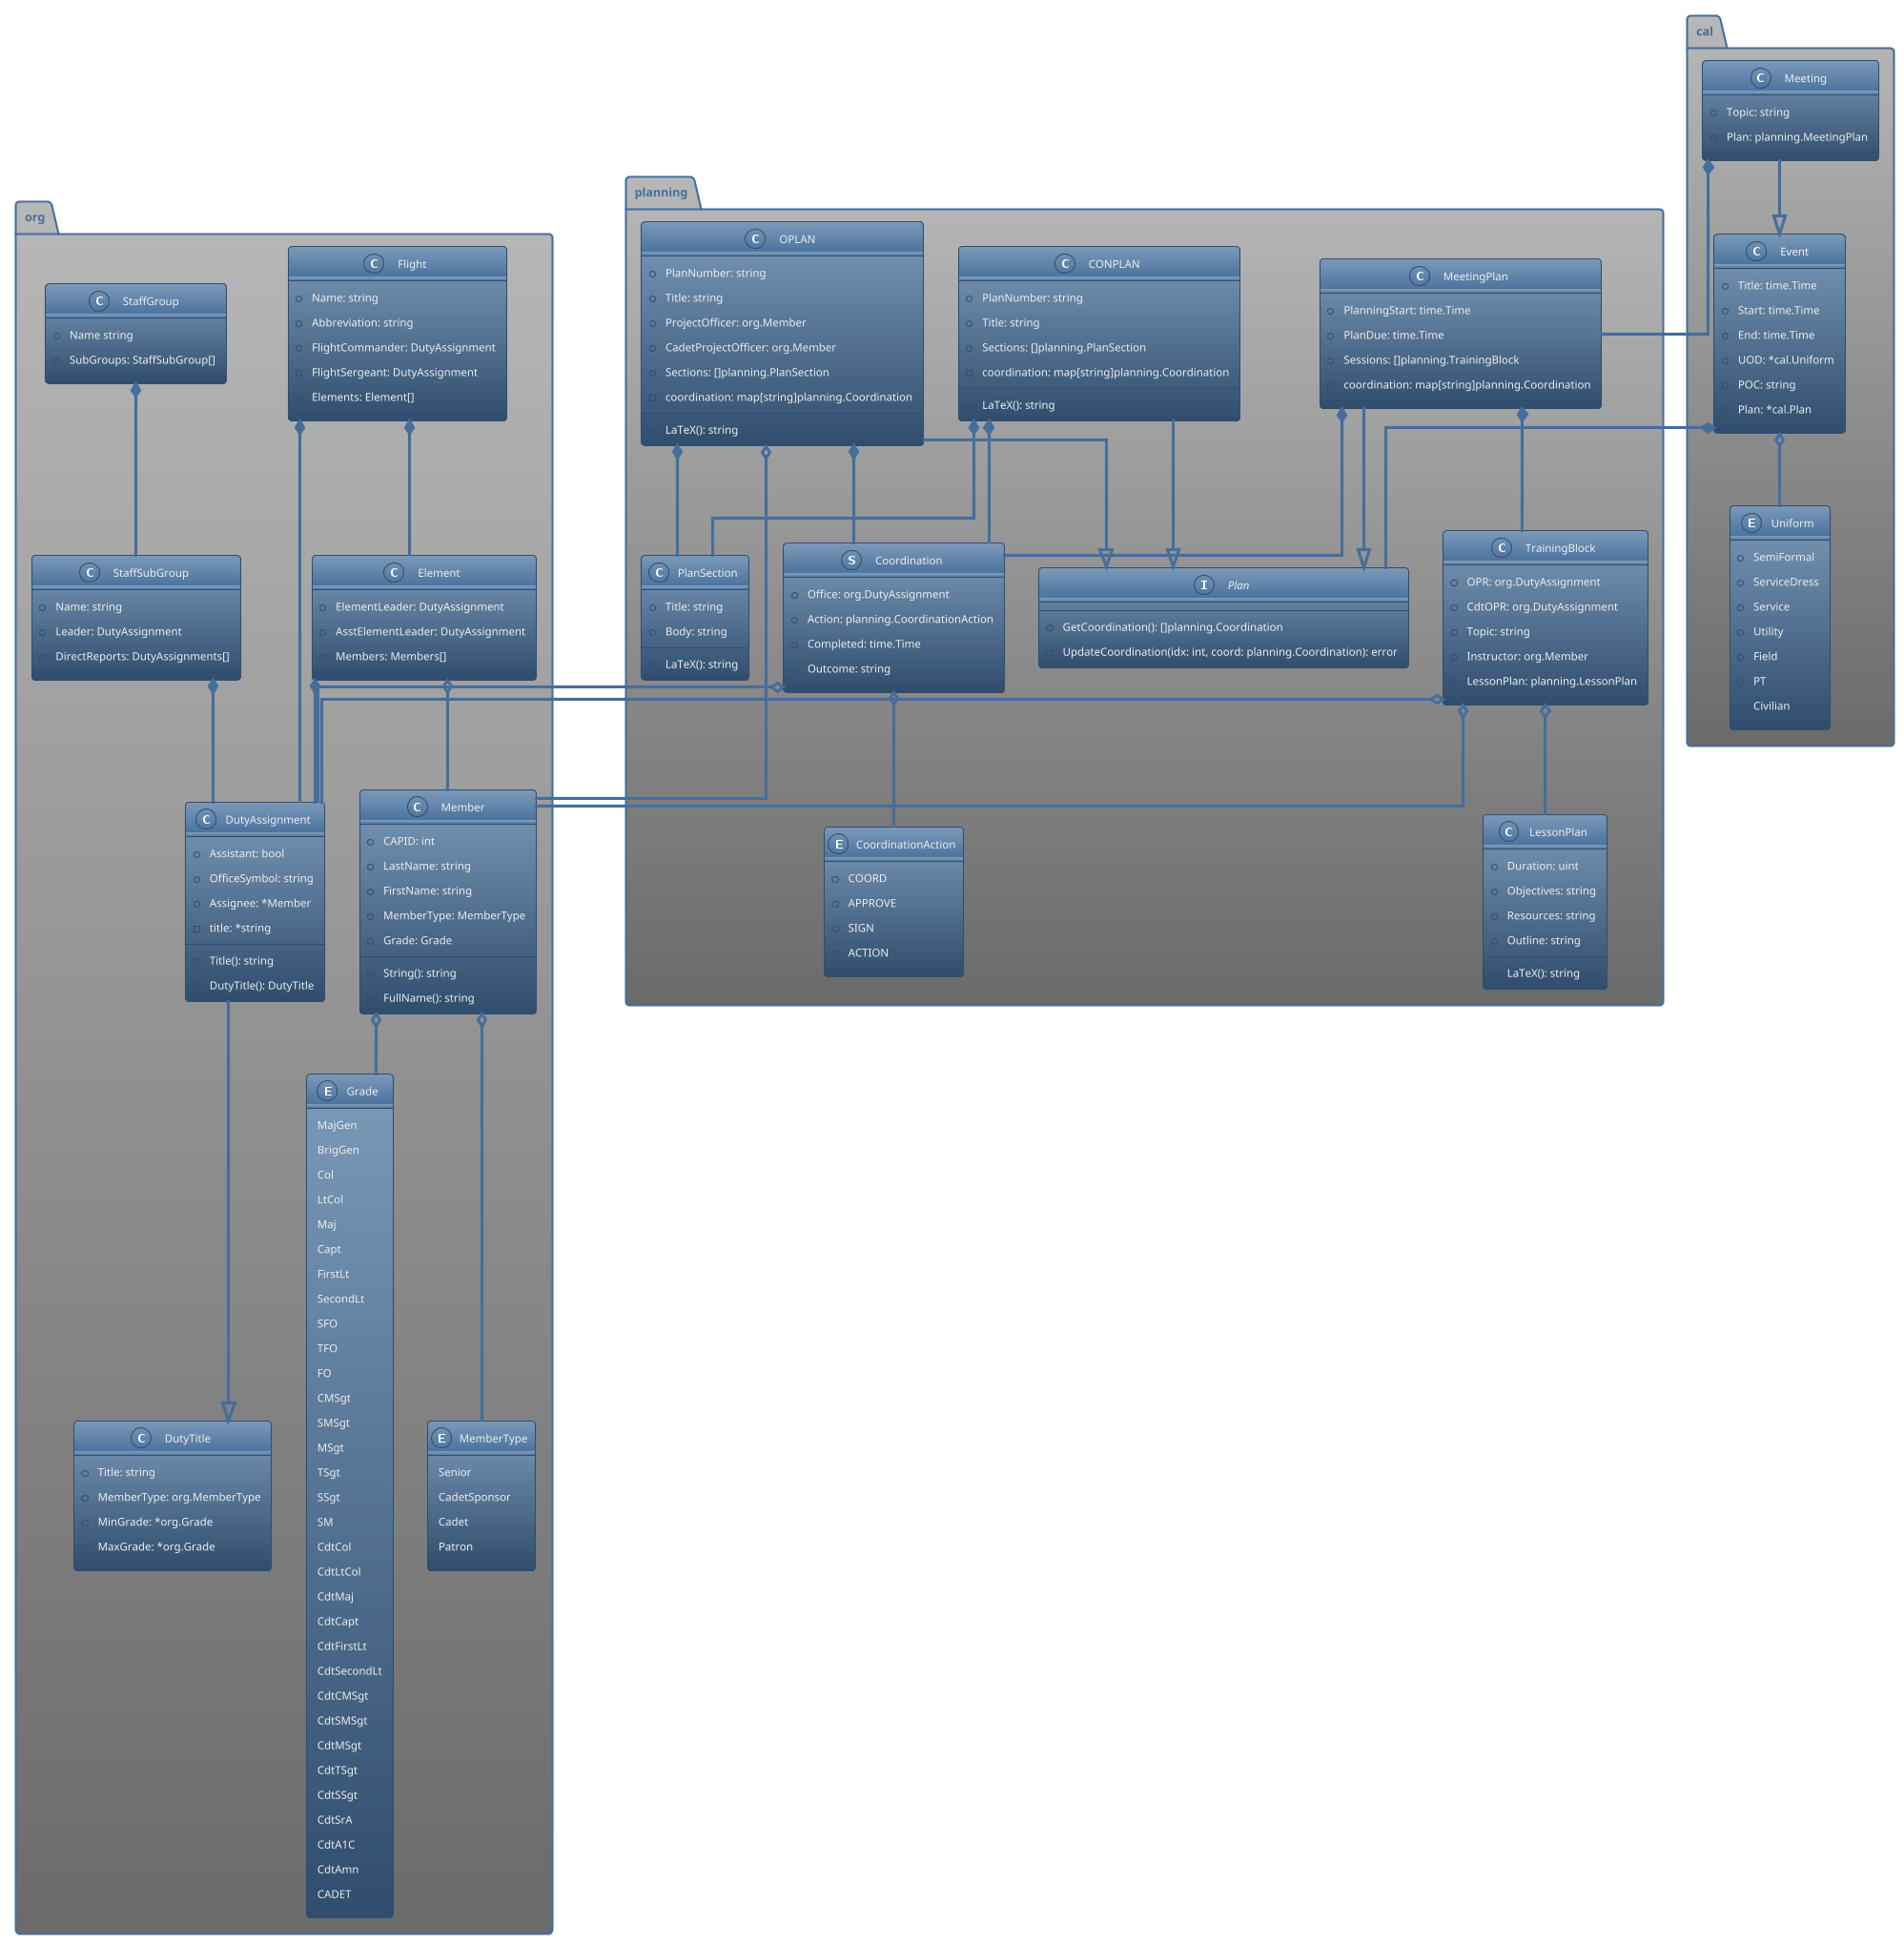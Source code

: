 @startuml
!theme spacelab
skinparam linetype ortho

/'
    Org Package

    This package is the core pkg model.
'/
enum org.Grade {
    MajGen
    BrigGen
    Col
    LtCol
    Maj
    Capt
    FirstLt
    SecondLt
    SFO
    TFO
    FO
    CMSgt
    SMSgt
    MSgt
    TSgt
    SSgt
    SM
    CdtCol
    CdtLtCol
    CdtMaj
    CdtCapt
    CdtFirstLt
    CdtSecondLt
    CdtCMSgt
    CdtSMSgt
    CdtMSgt
    CdtTSgt
    CdtSSgt
    CdtSrA
    CdtA1C
    CdtAmn
    CADET
}

enum org.MemberType {
    Senior
    CadetSponsor
    Cadet
    Patron
}

class org.DutyTitle {
    +Title: string
    +MemberType: org.MemberType
    +MinGrade: *org.Grade
    +MaxGrade: *org.Grade
}

class org.DutyAssignment {
    +Assistant: bool
    +OfficeSymbol: string
    +Assignee: *Member
    -title: *string
--
    +Title(): string
    +DutyTitle(): DutyTitle
}

class org.Element {
    +ElementLeader: DutyAssignment
    +AsstElementLeader: DutyAssignment
    +Members: Members[]
}

class org.Flight {
    +Name: string
    +Abbreviation: string
    +FlightCommander: DutyAssignment
    +FlightSergeant: DutyAssignment
    +Elements: Element[]
}

class org.Member {
    +CAPID: int
    +LastName: string
    +FirstName: string
    +MemberType: MemberType
    +Grade: Grade
    +String(): string
    +FullName(): string
}

class org.StaffGroup {
    +Name string
    +SubGroups: StaffSubGroup[]
}

class org.StaffSubGroup {
    +Name: string
    +Leader: DutyAssignment
    +DirectReports: DutyAssignments[]
}

org.DutyAssignment --|> org.DutyTitle

org.Element *-- org.DutyAssignment
org.Element o-- org.Member

org.Flight *-- org.DutyAssignment
org.Flight *-- org.Element

org.Member o-- org.MemberType
org.Member o-- org.Grade

org.StaffGroup *-- org.StaffSubGroup

org.StaffSubGroup *-- org.DutyAssignment

/'
    Calendar Package

    Describes events and squadron meetings.
'/

enum cal.Uniform {
    +SemiFormal
    +ServiceDress
    +Service
    +Utility
    +Field
    +PT
    +Civilian
}

class cal.Event {
    +Title: time.Time
    +Start: time.Time
    +End: time.Time
    +UOD: *cal.Uniform
    +POC: string
    +Plan: *cal.Plan
}

class cal.Meeting {
    +Topic: string
    +Plan: planning.MeetingPlan
}

cal.Event o-- cal.Uniform
cal.Event *-- planning.Plan

cal.Meeting --|> cal.Event
cal.Meeting *-- planning.MeetingPlan

/'
    Planning package

    Coordinates planning events.
'/
enum planning.CoordinationAction {
    +COORD
    +APPROVE
    +SIGN
    +ACTION
}

interface planning.Plan {
--
    +GetCoordination(): []planning.Coordination
    +UpdateCoordination(idx: int, coord: planning.Coordination): error
}

struct planning.Coordination {
    +Office: org.DutyAssignment
    +Action: planning.CoordinationAction
    +Completed: time.Time
    +Outcome: string
}

class planning.CONPLAN {
    +PlanNumber: string
    +Title: string
    +Sections: []planning.PlanSection
    -coordination: map[string]planning.Coordination
--
    +LaTeX(): string
}

class planning.LessonPlan {
    +Duration: uint
    +Objectives: string
    +Resources: string
    +Outline: string
--
    +LaTeX(): string
}

class planning.MeetingPlan {
    +PlanningStart: time.Time
    +PlanDue: time.Time
    +Sessions: []planning.TrainingBlock
    -coordination: map[string]planning.Coordination
}

class planning.OPLAN {
    +PlanNumber: string
    +Title: string
    +ProjectOfficer: org.Member
    +CadetProjectOfficer: org.Member
    +Sections: []planning.PlanSection
    -coordination: map[string]planning.Coordination
--
    +LaTeX(): string
}

class planning.PlanSection {
    +Title: string
    +Body: string
--
    +LaTeX(): string
}

class planning.TrainingBlock {
    +OPR: org.DutyAssignment
    +CdtOPR: org.DutyAssignment
    +Topic: string
    +Instructor: org.Member
    +LessonPlan: planning.LessonPlan
}

planning.Coordination o-- org.DutyAssignment
planning.Coordination o-- planning.CoordinationAction

planning.CONPLAN --|> planning.Plan
planning.CONPLAN *-- planning.Coordination
planning.CONPLAN *-- planning.PlanSection

planning.MeetingPlan --|> planning.Plan
planning.MeetingPlan *-- planning.Coordination
planning.MeetingPlan *-- planning.TrainingBlock

planning.OPLAN --|> planning.Plan
planning.OPLAN *-- planning.Coordination
planning.OPLAN o-- org.Member
planning.OPLAN *-- planning.PlanSection

planning.TrainingBlock o-- org.DutyAssignment
planning.TrainingBlock o-- org.Member
planning.TrainingBlock o-- planning.LessonPlan

@enduml